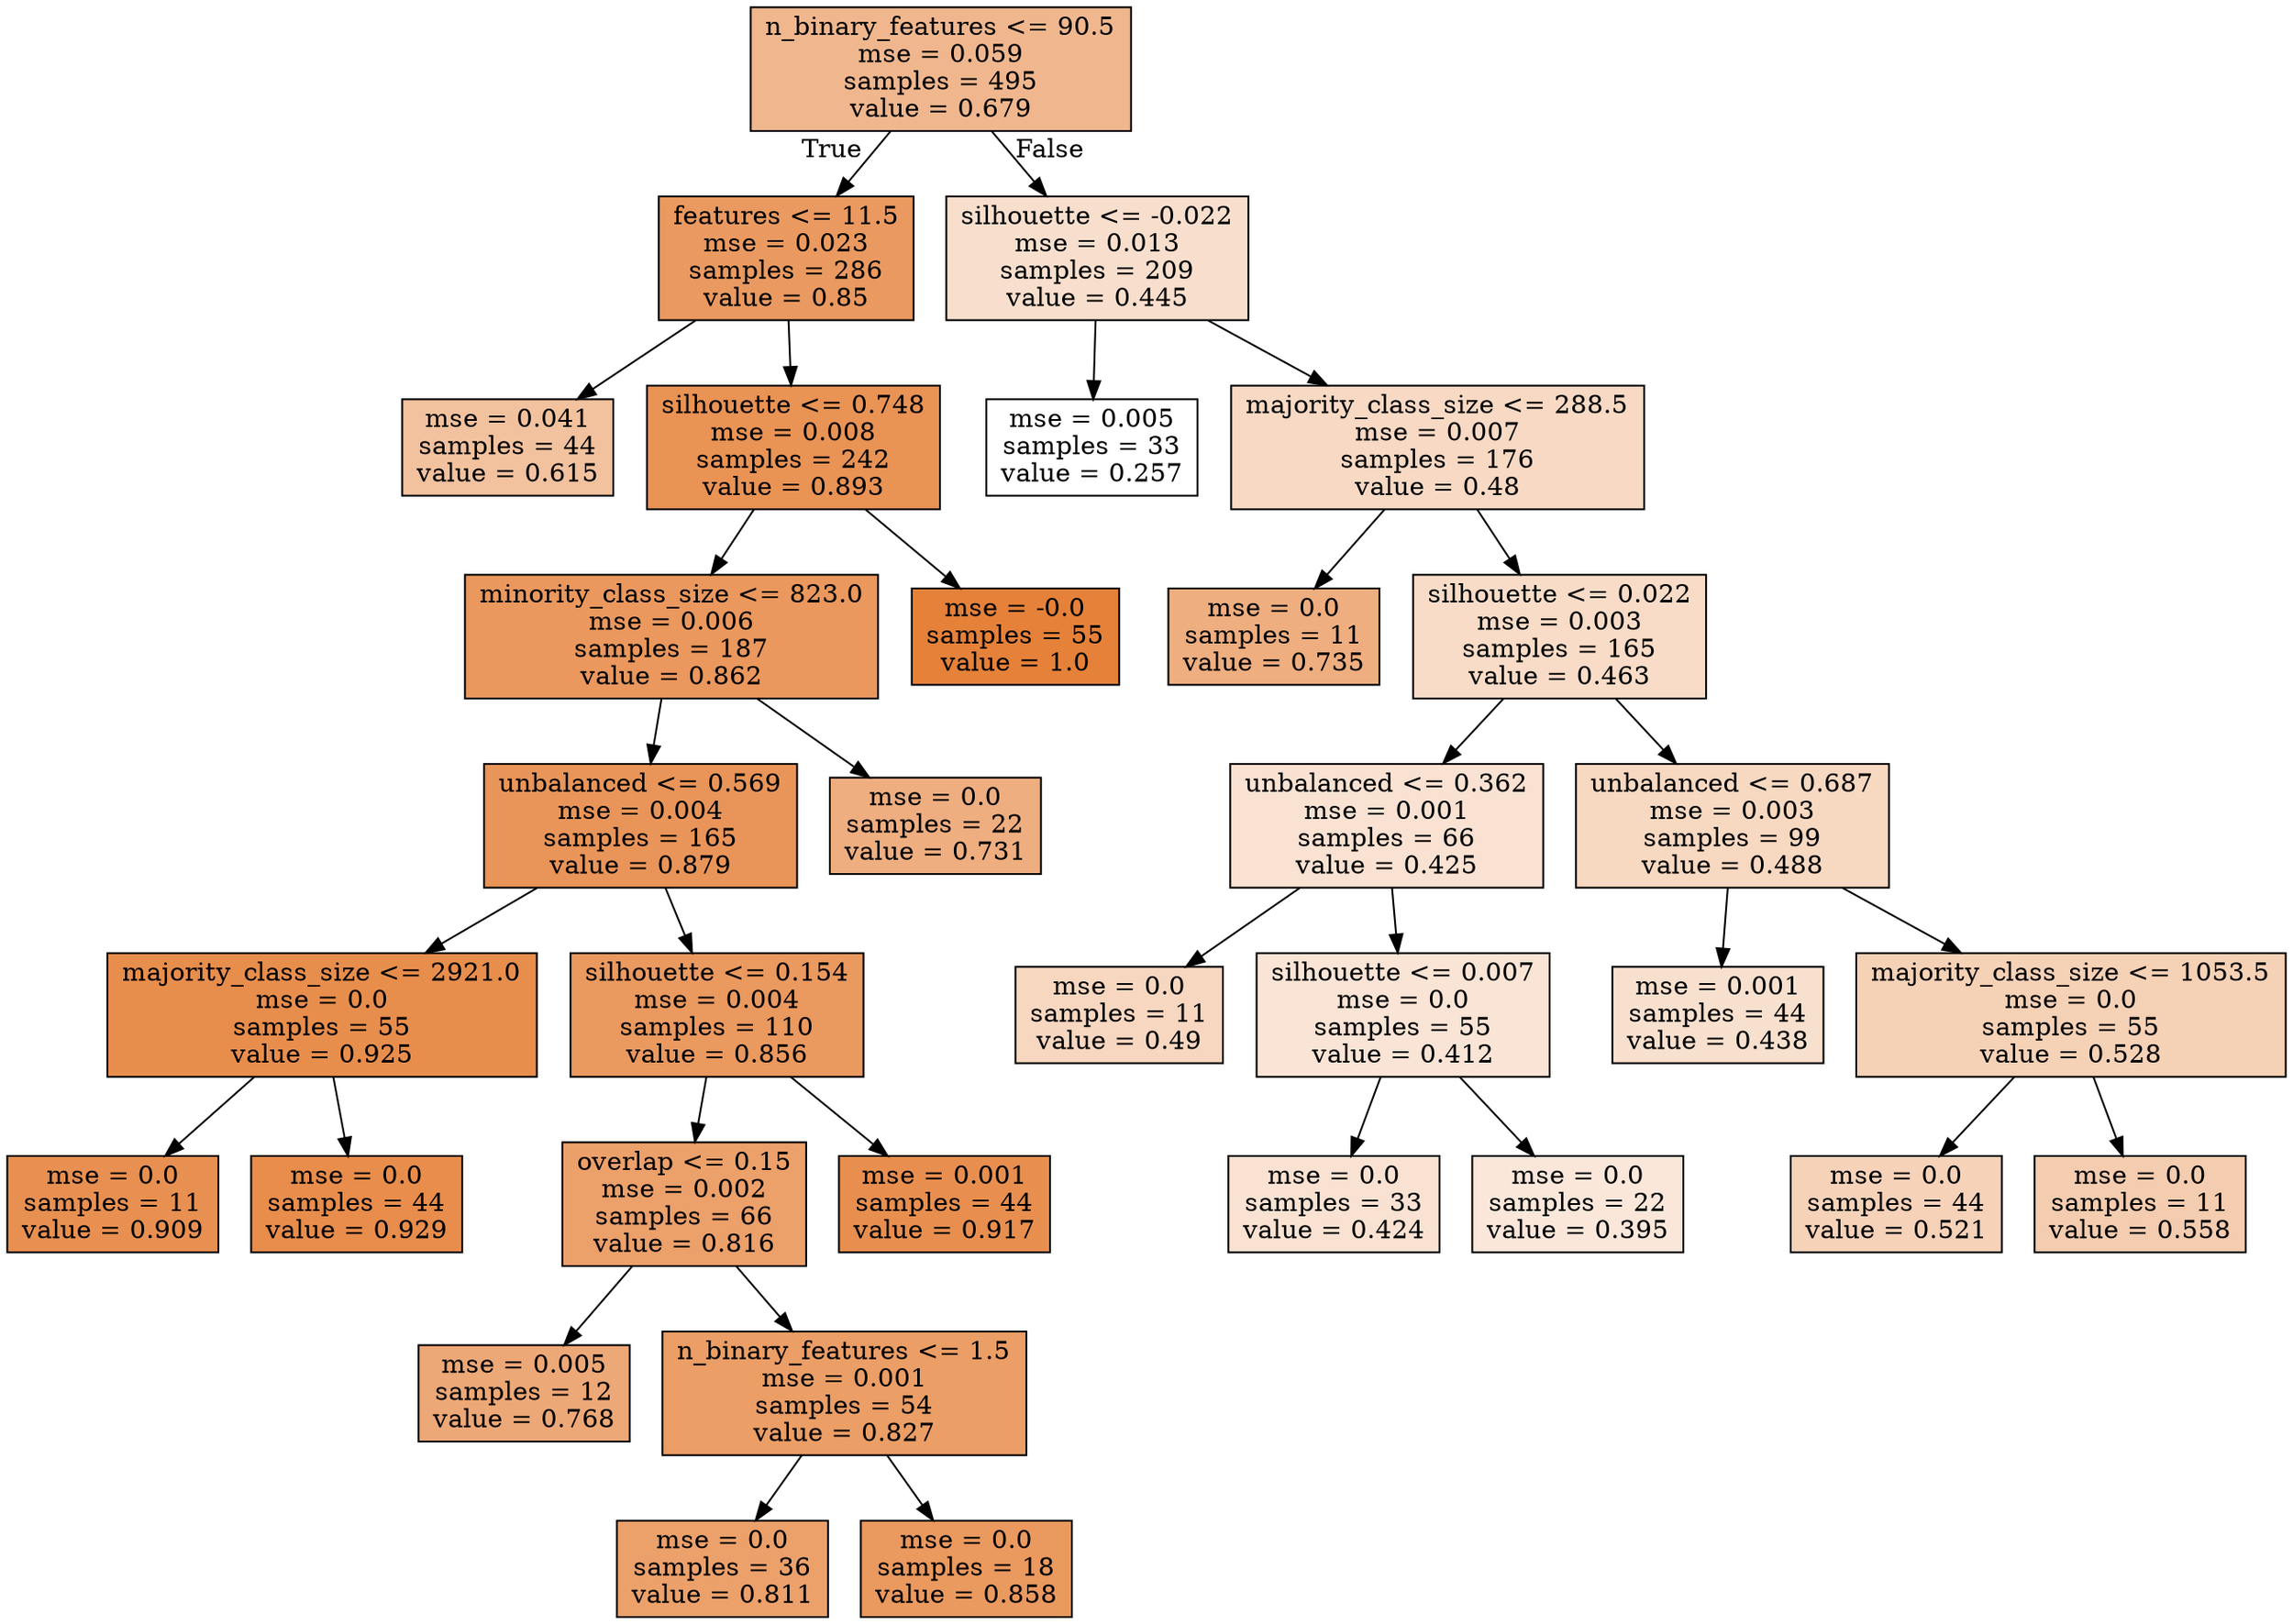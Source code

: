 digraph Tree {
node [shape=box, style="filled", color="black"] ;
0 [label="n_binary_features <= 90.5\nmse = 0.059\nsamples = 495\nvalue = 0.679", fillcolor="#e5813991"] ;
1 [label="features <= 11.5\nmse = 0.023\nsamples = 286\nvalue = 0.85", fillcolor="#e58139cc"] ;
0 -> 1 [labeldistance=2.5, labelangle=45, headlabel="True"] ;
2 [label="mse = 0.041\nsamples = 44\nvalue = 0.615", fillcolor="#e581397b"] ;
1 -> 2 ;
3 [label="silhouette <= 0.748\nmse = 0.008\nsamples = 242\nvalue = 0.893", fillcolor="#e58139da"] ;
1 -> 3 ;
4 [label="minority_class_size <= 823.0\nmse = 0.006\nsamples = 187\nvalue = 0.862", fillcolor="#e58139d0"] ;
3 -> 4 ;
5 [label="unbalanced <= 0.569\nmse = 0.004\nsamples = 165\nvalue = 0.879", fillcolor="#e58139d6"] ;
4 -> 5 ;
6 [label="majority_class_size <= 2921.0\nmse = 0.0\nsamples = 55\nvalue = 0.925", fillcolor="#e58139e5"] ;
5 -> 6 ;
7 [label="mse = 0.0\nsamples = 11\nvalue = 0.909", fillcolor="#e58139e0"] ;
6 -> 7 ;
8 [label="mse = 0.0\nsamples = 44\nvalue = 0.929", fillcolor="#e58139e7"] ;
6 -> 8 ;
9 [label="silhouette <= 0.154\nmse = 0.004\nsamples = 110\nvalue = 0.856", fillcolor="#e58139ce"] ;
5 -> 9 ;
10 [label="overlap <= 0.15\nmse = 0.002\nsamples = 66\nvalue = 0.816", fillcolor="#e58139c0"] ;
9 -> 10 ;
11 [label="mse = 0.005\nsamples = 12\nvalue = 0.768", fillcolor="#e58139af"] ;
10 -> 11 ;
12 [label="n_binary_features <= 1.5\nmse = 0.001\nsamples = 54\nvalue = 0.827", fillcolor="#e58139c4"] ;
10 -> 12 ;
13 [label="mse = 0.0\nsamples = 36\nvalue = 0.811", fillcolor="#e58139be"] ;
12 -> 13 ;
14 [label="mse = 0.0\nsamples = 18\nvalue = 0.858", fillcolor="#e58139ce"] ;
12 -> 14 ;
15 [label="mse = 0.001\nsamples = 44\nvalue = 0.917", fillcolor="#e58139e2"] ;
9 -> 15 ;
16 [label="mse = 0.0\nsamples = 22\nvalue = 0.731", fillcolor="#e58139a3"] ;
4 -> 16 ;
17 [label="mse = -0.0\nsamples = 55\nvalue = 1.0", fillcolor="#e58139ff"] ;
3 -> 17 ;
18 [label="silhouette <= -0.022\nmse = 0.013\nsamples = 209\nvalue = 0.445", fillcolor="#e5813940"] ;
0 -> 18 [labeldistance=2.5, labelangle=-45, headlabel="False"] ;
19 [label="mse = 0.005\nsamples = 33\nvalue = 0.257", fillcolor="#e5813900"] ;
18 -> 19 ;
20 [label="majority_class_size <= 288.5\nmse = 0.007\nsamples = 176\nvalue = 0.48", fillcolor="#e581394c"] ;
18 -> 20 ;
21 [label="mse = 0.0\nsamples = 11\nvalue = 0.735", fillcolor="#e58139a4"] ;
20 -> 21 ;
22 [label="silhouette <= 0.022\nmse = 0.003\nsamples = 165\nvalue = 0.463", fillcolor="#e5813947"] ;
20 -> 22 ;
23 [label="unbalanced <= 0.362\nmse = 0.001\nsamples = 66\nvalue = 0.425", fillcolor="#e581393a"] ;
22 -> 23 ;
24 [label="mse = 0.0\nsamples = 11\nvalue = 0.49", fillcolor="#e5813950"] ;
23 -> 24 ;
25 [label="silhouette <= 0.007\nmse = 0.0\nsamples = 55\nvalue = 0.412", fillcolor="#e5813935"] ;
23 -> 25 ;
26 [label="mse = 0.0\nsamples = 33\nvalue = 0.424", fillcolor="#e5813939"] ;
25 -> 26 ;
27 [label="mse = 0.0\nsamples = 22\nvalue = 0.395", fillcolor="#e581392f"] ;
25 -> 27 ;
28 [label="unbalanced <= 0.687\nmse = 0.003\nsamples = 99\nvalue = 0.488", fillcolor="#e581394f"] ;
22 -> 28 ;
29 [label="mse = 0.001\nsamples = 44\nvalue = 0.438", fillcolor="#e581393e"] ;
28 -> 29 ;
30 [label="majority_class_size <= 1053.5\nmse = 0.0\nsamples = 55\nvalue = 0.528", fillcolor="#e581395d"] ;
28 -> 30 ;
31 [label="mse = 0.0\nsamples = 44\nvalue = 0.521", fillcolor="#e581395a"] ;
30 -> 31 ;
32 [label="mse = 0.0\nsamples = 11\nvalue = 0.558", fillcolor="#e5813967"] ;
30 -> 32 ;
}